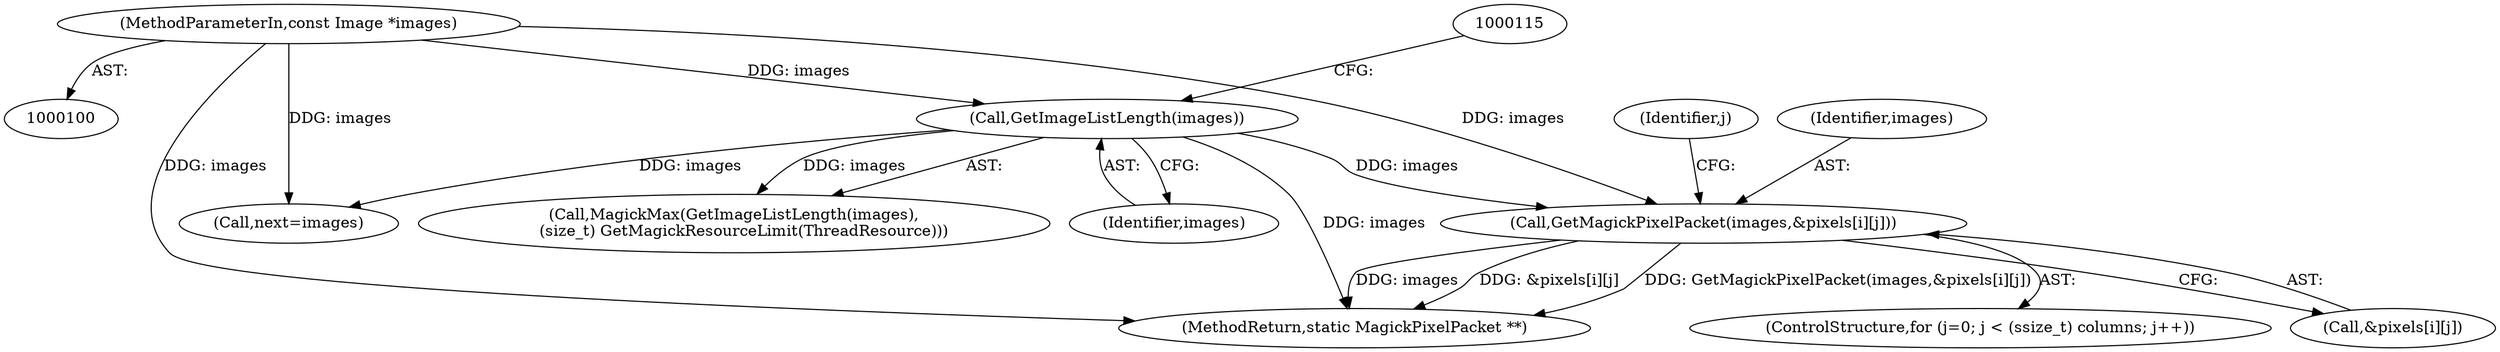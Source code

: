 digraph "0_ImageMagick6_91e58d967a92250439ede038ccfb0913a81e59fe@array" {
"1000209" [label="(Call,GetMagickPixelPacket(images,&pixels[i][j]))"];
"1000101" [label="(MethodParameterIn,const Image *images)"];
"1000112" [label="(Call,GetImageListLength(images))"];
"1000211" [label="(Call,&pixels[i][j])"];
"1000101" [label="(MethodParameterIn,const Image *images)"];
"1000113" [label="(Identifier,images)"];
"1000143" [label="(Call,next=images)"];
"1000208" [label="(Identifier,j)"];
"1000219" [label="(MethodReturn,static MagickPixelPacket **)"];
"1000111" [label="(Call,MagickMax(GetImageListLength(images),\n    (size_t) GetMagickResourceLimit(ThreadResource)))"];
"1000209" [label="(Call,GetMagickPixelPacket(images,&pixels[i][j]))"];
"1000210" [label="(Identifier,images)"];
"1000112" [label="(Call,GetImageListLength(images))"];
"1000198" [label="(ControlStructure,for (j=0; j < (ssize_t) columns; j++))"];
"1000209" -> "1000198"  [label="AST: "];
"1000209" -> "1000211"  [label="CFG: "];
"1000210" -> "1000209"  [label="AST: "];
"1000211" -> "1000209"  [label="AST: "];
"1000208" -> "1000209"  [label="CFG: "];
"1000209" -> "1000219"  [label="DDG: GetMagickPixelPacket(images,&pixels[i][j])"];
"1000209" -> "1000219"  [label="DDG: images"];
"1000209" -> "1000219"  [label="DDG: &pixels[i][j]"];
"1000101" -> "1000209"  [label="DDG: images"];
"1000112" -> "1000209"  [label="DDG: images"];
"1000101" -> "1000100"  [label="AST: "];
"1000101" -> "1000219"  [label="DDG: images"];
"1000101" -> "1000112"  [label="DDG: images"];
"1000101" -> "1000143"  [label="DDG: images"];
"1000112" -> "1000111"  [label="AST: "];
"1000112" -> "1000113"  [label="CFG: "];
"1000113" -> "1000112"  [label="AST: "];
"1000115" -> "1000112"  [label="CFG: "];
"1000112" -> "1000219"  [label="DDG: images"];
"1000112" -> "1000111"  [label="DDG: images"];
"1000112" -> "1000143"  [label="DDG: images"];
}

